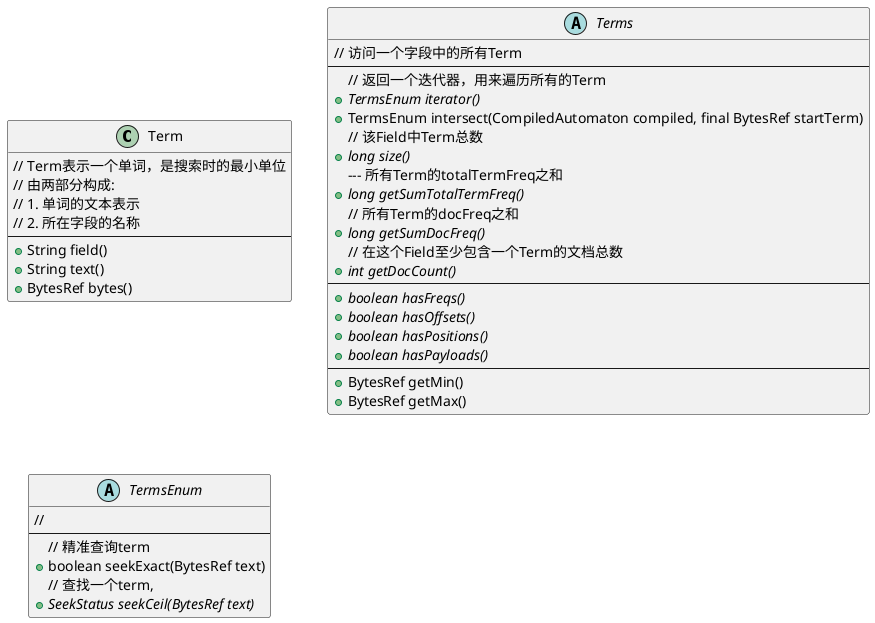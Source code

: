 @startuml
class Term{
    // Term表示一个单词，是搜索时的最小单位
    // 由两部分构成:
    // 1. 单词的文本表示
    // 2. 所在字段的名称
    ---
    +String field()
    +String text()
    +BytesRef bytes()
}

abstract class Terms{
    // 访问一个字段中的所有Term
    ---
    // 返回一个迭代器，用来遍历所有的Term
    +{abstract} TermsEnum iterator()
    +TermsEnum intersect(CompiledAutomaton compiled, final BytesRef startTerm)
    // 该Field中Term总数
    +{abstract} long size()
    --- 所有Term的totalTermFreq之和
    +{abstract} long getSumTotalTermFreq()
    // 所有Term的docFreq之和
    +{abstract} long getSumDocFreq()
    // 在这个Field至少包含一个Term的文档总数
    +{abstract} int getDocCount()
    ---
    +{abstract} boolean hasFreqs()
    +{abstract} boolean hasOffsets()
    +{abstract} boolean hasPositions()
    +{abstract} boolean hasPayloads()
    ---
    +BytesRef getMin()
    +BytesRef getMax()
}

abstract class TermsEnum{
    //
    ---
    // 精准查询term
    +boolean seekExact(BytesRef text)
    // 查找一个term,
    +{abstract} SeekStatus seekCeil(BytesRef text)
}
@enduml